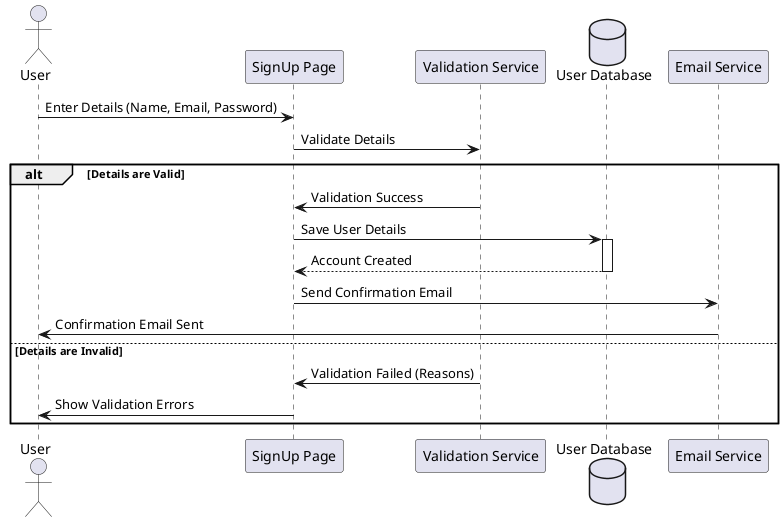 @startuml
actor User
participant "SignUp Page" as SignUp
participant "Validation Service" as Validator
database "User Database" as DB
participant "Email Service" as Email

User -> SignUp : Enter Details (Name, Email, Password)
SignUp -> Validator : Validate Details
alt Details are Valid
    Validator -> SignUp : Validation Success
    SignUp -> DB : Save User Details
    activate DB
    DB --> SignUp : Account Created
    deactivate DB
    SignUp -> Email : Send Confirmation Email
    Email -> User : Confirmation Email Sent
else Details are Invalid
    Validator -> SignUp : Validation Failed (Reasons)
    SignUp -> User : Show Validation Errors
end
@enduml